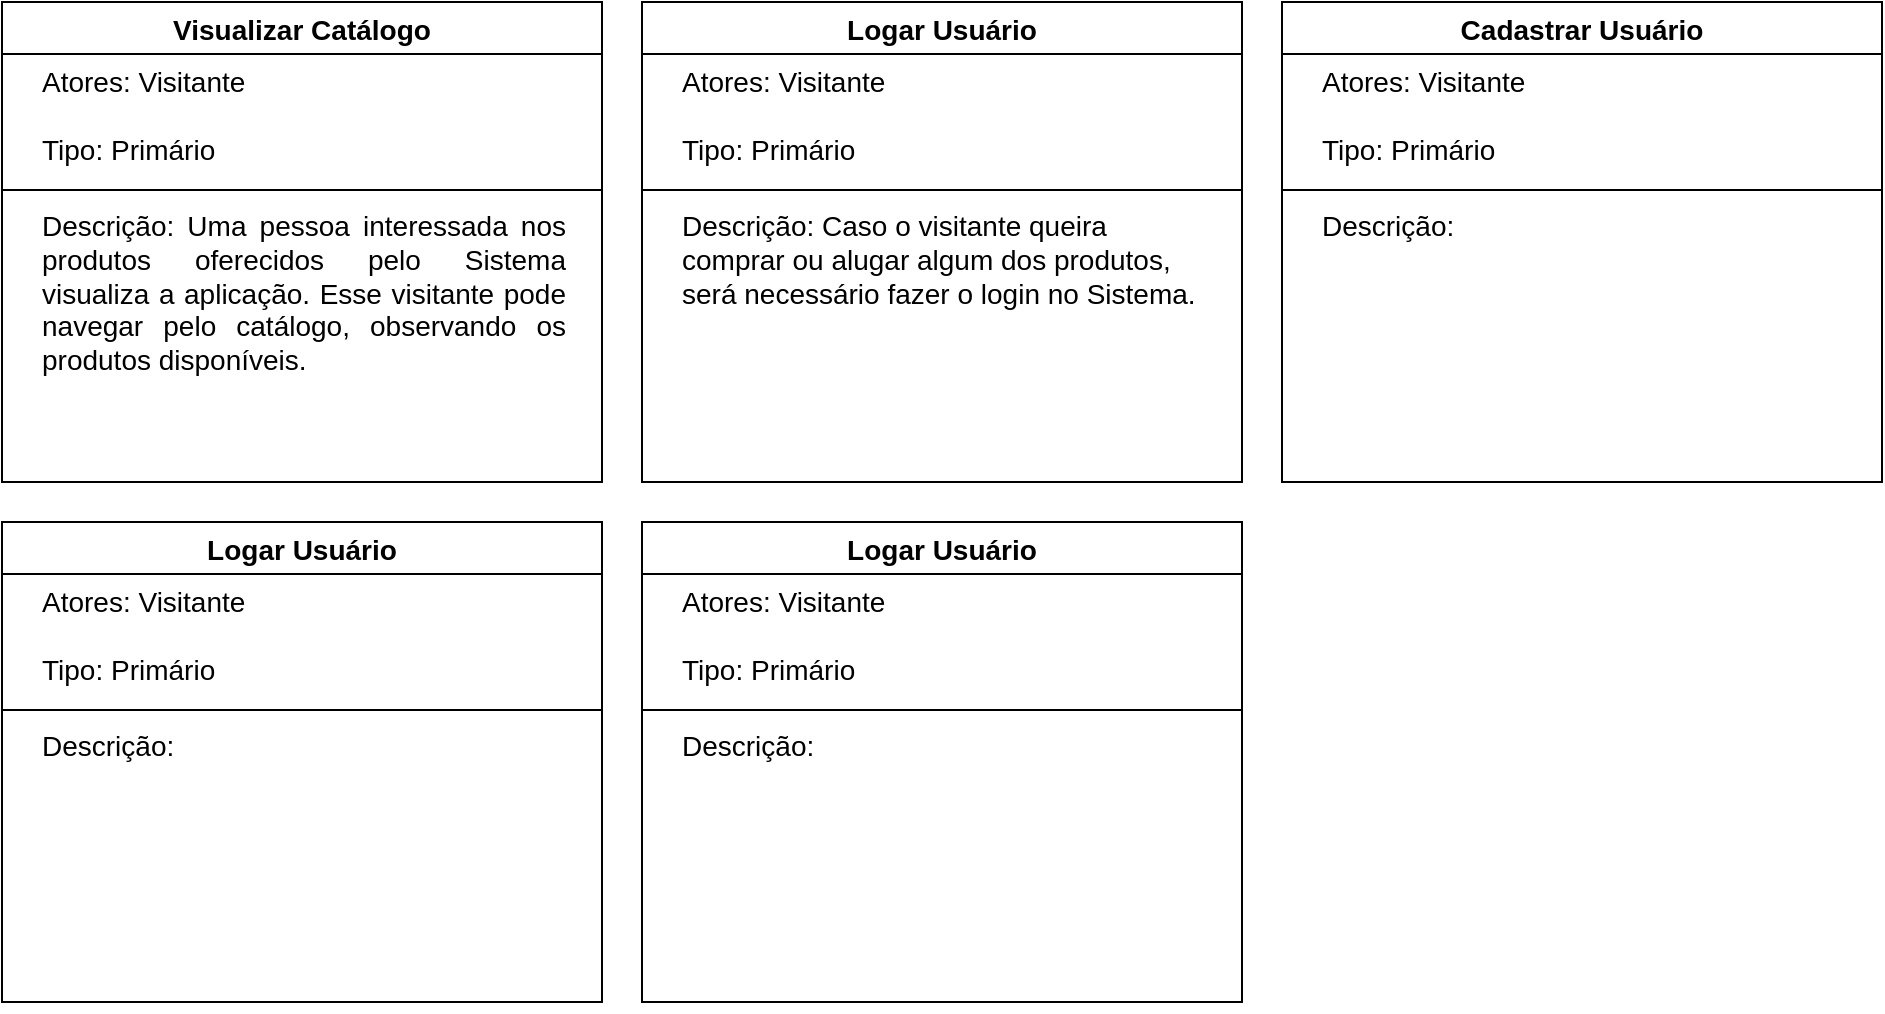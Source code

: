 <mxfile version="26.2.5">
  <diagram name="Página-1" id="rn4G-A0xri_nOC2t1jLq">
    <mxGraphModel dx="1428" dy="777" grid="1" gridSize="10" guides="1" tooltips="1" connect="1" arrows="1" fold="1" page="1" pageScale="1" pageWidth="827" pageHeight="1169" math="0" shadow="0">
      <root>
        <mxCell id="0" />
        <mxCell id="1" parent="0" />
        <mxCell id="Zyb6E4_nlxskoEPXZIJf-9" value="Visualizar Catálogo" style="swimlane;fontStyle=1;align=center;verticalAlign=top;childLayout=stackLayout;horizontal=1;startSize=26;horizontalStack=0;resizeParent=1;resizeParentMax=0;resizeLast=0;collapsible=1;marginBottom=0;whiteSpace=wrap;html=1;fontSize=14;labelBackgroundColor=none;spacing=0;spacingLeft=20;spacingBottom=0;spacingTop=1;spacingRight=20;" vertex="1" parent="1">
          <mxGeometry x="50" y="90" width="300" height="240" as="geometry" />
        </mxCell>
        <mxCell id="Zyb6E4_nlxskoEPXZIJf-10" value="Atores: Visitante&amp;nbsp;&lt;div&gt;&lt;br&gt;&lt;div&gt;Tipo: Primário&lt;/div&gt;&lt;/div&gt;" style="text;strokeColor=none;fillColor=none;align=left;verticalAlign=top;spacingLeft=20;spacingRight=20;overflow=hidden;rotatable=0;points=[[0,0.5],[1,0.5]];portConstraint=eastwest;whiteSpace=wrap;html=1;fontSize=14;labelBackgroundColor=none;spacing=0;spacingBottom=0;spacingTop=1;" vertex="1" parent="Zyb6E4_nlxskoEPXZIJf-9">
          <mxGeometry y="26" width="300" height="64" as="geometry" />
        </mxCell>
        <mxCell id="Zyb6E4_nlxskoEPXZIJf-11" value="" style="line;strokeWidth=1;fillColor=none;align=left;verticalAlign=middle;spacingTop=1;spacingLeft=20;spacingRight=20;rotatable=0;labelPosition=right;points=[];portConstraint=eastwest;strokeColor=inherit;fontSize=14;labelBackgroundColor=none;spacing=0;spacingBottom=0;" vertex="1" parent="Zyb6E4_nlxskoEPXZIJf-9">
          <mxGeometry y="90" width="300" height="8" as="geometry" />
        </mxCell>
        <mxCell id="Zyb6E4_nlxskoEPXZIJf-12" value="&lt;div style=&quot;text-align: justify;&quot;&gt;&lt;span style=&quot;color: light-dark(rgb(0, 0, 0), rgb(255, 255, 255));&quot;&gt;Descrição: Uma pessoa interessada nos produtos oferecidos pelo Sistema visualiza a aplicação. Esse visitante pode navegar pelo catálogo, observando os produtos disponíveis.&amp;nbsp;&lt;/span&gt;&lt;/div&gt;&lt;div&gt;&lt;br&gt;&lt;/div&gt;" style="text;strokeColor=none;fillColor=none;align=left;verticalAlign=top;spacingLeft=20;spacingRight=20;overflow=hidden;rotatable=0;points=[[0,0.5],[1,0.5]];portConstraint=eastwest;whiteSpace=wrap;html=1;fontSize=14;labelBackgroundColor=none;spacing=0;spacingBottom=0;spacingTop=1;" vertex="1" parent="Zyb6E4_nlxskoEPXZIJf-9">
          <mxGeometry y="98" width="300" height="142" as="geometry" />
        </mxCell>
        <mxCell id="Zyb6E4_nlxskoEPXZIJf-26" value="Logar Usuário" style="swimlane;fontStyle=1;align=center;verticalAlign=top;childLayout=stackLayout;horizontal=1;startSize=26;horizontalStack=0;resizeParent=1;resizeParentMax=0;resizeLast=0;collapsible=1;marginBottom=0;whiteSpace=wrap;html=1;fontSize=14;labelBackgroundColor=none;spacing=0;spacingLeft=20;spacingBottom=0;spacingTop=1;spacingRight=20;" vertex="1" parent="1">
          <mxGeometry x="370" y="90" width="300" height="240" as="geometry" />
        </mxCell>
        <mxCell id="Zyb6E4_nlxskoEPXZIJf-27" value="Atores: Visitante&amp;nbsp;&lt;div&gt;&lt;br&gt;&lt;div&gt;Tipo: Primário&lt;/div&gt;&lt;/div&gt;" style="text;strokeColor=none;fillColor=none;align=left;verticalAlign=top;spacingLeft=20;spacingRight=20;overflow=hidden;rotatable=0;points=[[0,0.5],[1,0.5]];portConstraint=eastwest;whiteSpace=wrap;html=1;fontSize=14;labelBackgroundColor=none;spacing=0;spacingBottom=0;spacingTop=1;" vertex="1" parent="Zyb6E4_nlxskoEPXZIJf-26">
          <mxGeometry y="26" width="300" height="64" as="geometry" />
        </mxCell>
        <mxCell id="Zyb6E4_nlxskoEPXZIJf-28" value="" style="line;strokeWidth=1;fillColor=none;align=left;verticalAlign=middle;spacingTop=1;spacingLeft=20;spacingRight=20;rotatable=0;labelPosition=right;points=[];portConstraint=eastwest;strokeColor=inherit;fontSize=14;labelBackgroundColor=none;spacing=0;spacingBottom=0;" vertex="1" parent="Zyb6E4_nlxskoEPXZIJf-26">
          <mxGeometry y="90" width="300" height="8" as="geometry" />
        </mxCell>
        <mxCell id="Zyb6E4_nlxskoEPXZIJf-29" value="Descrição: Caso o visitante queira comprar ou alugar algum dos produtos, será necessário fazer o login no Sistema.&amp;nbsp; &amp;nbsp;&lt;div&gt;&lt;br&gt;&lt;/div&gt;" style="text;strokeColor=none;fillColor=none;align=left;verticalAlign=top;spacingLeft=20;spacingRight=20;overflow=hidden;rotatable=0;points=[[0,0.5],[1,0.5]];portConstraint=eastwest;whiteSpace=wrap;html=1;fontSize=14;labelBackgroundColor=none;spacing=0;spacingBottom=0;spacingTop=1;" vertex="1" parent="Zyb6E4_nlxskoEPXZIJf-26">
          <mxGeometry y="98" width="300" height="142" as="geometry" />
        </mxCell>
        <mxCell id="Zyb6E4_nlxskoEPXZIJf-40" value="Logar Usuário" style="swimlane;fontStyle=1;align=center;verticalAlign=top;childLayout=stackLayout;horizontal=1;startSize=26;horizontalStack=0;resizeParent=1;resizeParentMax=0;resizeLast=0;collapsible=1;marginBottom=0;whiteSpace=wrap;html=1;fontSize=14;labelBackgroundColor=none;spacing=0;spacingLeft=20;spacingBottom=0;spacingTop=1;spacingRight=20;" vertex="1" parent="1">
          <mxGeometry x="370" y="350" width="300" height="240" as="geometry" />
        </mxCell>
        <mxCell id="Zyb6E4_nlxskoEPXZIJf-41" value="Atores: Visitante&amp;nbsp;&lt;div&gt;&lt;br&gt;&lt;div&gt;Tipo: Primário&lt;/div&gt;&lt;/div&gt;" style="text;strokeColor=none;fillColor=none;align=left;verticalAlign=top;spacingLeft=20;spacingRight=20;overflow=hidden;rotatable=0;points=[[0,0.5],[1,0.5]];portConstraint=eastwest;whiteSpace=wrap;html=1;fontSize=14;labelBackgroundColor=none;spacing=0;spacingBottom=0;spacingTop=1;" vertex="1" parent="Zyb6E4_nlxskoEPXZIJf-40">
          <mxGeometry y="26" width="300" height="64" as="geometry" />
        </mxCell>
        <mxCell id="Zyb6E4_nlxskoEPXZIJf-42" value="" style="line;strokeWidth=1;fillColor=none;align=left;verticalAlign=middle;spacingTop=1;spacingLeft=20;spacingRight=20;rotatable=0;labelPosition=right;points=[];portConstraint=eastwest;strokeColor=inherit;fontSize=14;labelBackgroundColor=none;spacing=0;spacingBottom=0;" vertex="1" parent="Zyb6E4_nlxskoEPXZIJf-40">
          <mxGeometry y="90" width="300" height="8" as="geometry" />
        </mxCell>
        <mxCell id="Zyb6E4_nlxskoEPXZIJf-43" value="Descrição:&amp;nbsp;&lt;div&gt;&lt;br&gt;&lt;/div&gt;" style="text;strokeColor=none;fillColor=none;align=left;verticalAlign=top;spacingLeft=20;spacingRight=20;overflow=hidden;rotatable=0;points=[[0,0.5],[1,0.5]];portConstraint=eastwest;whiteSpace=wrap;html=1;fontSize=14;labelBackgroundColor=none;spacing=0;spacingBottom=0;spacingTop=1;" vertex="1" parent="Zyb6E4_nlxskoEPXZIJf-40">
          <mxGeometry y="98" width="300" height="142" as="geometry" />
        </mxCell>
        <mxCell id="Zyb6E4_nlxskoEPXZIJf-44" value="Logar Usuário" style="swimlane;fontStyle=1;align=center;verticalAlign=top;childLayout=stackLayout;horizontal=1;startSize=26;horizontalStack=0;resizeParent=1;resizeParentMax=0;resizeLast=0;collapsible=1;marginBottom=0;whiteSpace=wrap;html=1;fontSize=14;labelBackgroundColor=none;spacing=0;spacingLeft=20;spacingBottom=0;spacingTop=1;spacingRight=20;" vertex="1" parent="1">
          <mxGeometry x="50" y="350" width="300" height="240" as="geometry" />
        </mxCell>
        <mxCell id="Zyb6E4_nlxskoEPXZIJf-45" value="Atores: Visitante&amp;nbsp;&lt;div&gt;&lt;br&gt;&lt;div&gt;Tipo: Primário&lt;/div&gt;&lt;/div&gt;" style="text;strokeColor=none;fillColor=none;align=left;verticalAlign=top;spacingLeft=20;spacingRight=20;overflow=hidden;rotatable=0;points=[[0,0.5],[1,0.5]];portConstraint=eastwest;whiteSpace=wrap;html=1;fontSize=14;labelBackgroundColor=none;spacing=0;spacingBottom=0;spacingTop=1;" vertex="1" parent="Zyb6E4_nlxskoEPXZIJf-44">
          <mxGeometry y="26" width="300" height="64" as="geometry" />
        </mxCell>
        <mxCell id="Zyb6E4_nlxskoEPXZIJf-46" value="" style="line;strokeWidth=1;fillColor=none;align=left;verticalAlign=middle;spacingTop=1;spacingLeft=20;spacingRight=20;rotatable=0;labelPosition=right;points=[];portConstraint=eastwest;strokeColor=inherit;fontSize=14;labelBackgroundColor=none;spacing=0;spacingBottom=0;" vertex="1" parent="Zyb6E4_nlxskoEPXZIJf-44">
          <mxGeometry y="90" width="300" height="8" as="geometry" />
        </mxCell>
        <mxCell id="Zyb6E4_nlxskoEPXZIJf-47" value="Descrição:&amp;nbsp;&lt;div&gt;&lt;br&gt;&lt;/div&gt;" style="text;strokeColor=none;fillColor=none;align=left;verticalAlign=top;spacingLeft=20;spacingRight=20;overflow=hidden;rotatable=0;points=[[0,0.5],[1,0.5]];portConstraint=eastwest;whiteSpace=wrap;html=1;fontSize=14;labelBackgroundColor=none;spacing=0;spacingBottom=0;spacingTop=1;" vertex="1" parent="Zyb6E4_nlxskoEPXZIJf-44">
          <mxGeometry y="98" width="300" height="142" as="geometry" />
        </mxCell>
        <mxCell id="Zyb6E4_nlxskoEPXZIJf-48" value="Cadastrar Usuário" style="swimlane;fontStyle=1;align=center;verticalAlign=top;childLayout=stackLayout;horizontal=1;startSize=26;horizontalStack=0;resizeParent=1;resizeParentMax=0;resizeLast=0;collapsible=1;marginBottom=0;whiteSpace=wrap;html=1;fontSize=14;labelBackgroundColor=none;spacing=0;spacingLeft=20;spacingBottom=0;spacingTop=1;spacingRight=20;" vertex="1" parent="1">
          <mxGeometry x="690" y="90" width="300" height="240" as="geometry" />
        </mxCell>
        <mxCell id="Zyb6E4_nlxskoEPXZIJf-49" value="Atores: Visitante&amp;nbsp;&lt;div&gt;&lt;br&gt;&lt;div&gt;Tipo: Primário&lt;/div&gt;&lt;/div&gt;" style="text;strokeColor=none;fillColor=none;align=left;verticalAlign=top;spacingLeft=20;spacingRight=20;overflow=hidden;rotatable=0;points=[[0,0.5],[1,0.5]];portConstraint=eastwest;whiteSpace=wrap;html=1;fontSize=14;labelBackgroundColor=none;spacing=0;spacingBottom=0;spacingTop=1;" vertex="1" parent="Zyb6E4_nlxskoEPXZIJf-48">
          <mxGeometry y="26" width="300" height="64" as="geometry" />
        </mxCell>
        <mxCell id="Zyb6E4_nlxskoEPXZIJf-50" value="" style="line;strokeWidth=1;fillColor=none;align=left;verticalAlign=middle;spacingTop=1;spacingLeft=20;spacingRight=20;rotatable=0;labelPosition=right;points=[];portConstraint=eastwest;strokeColor=inherit;fontSize=14;labelBackgroundColor=none;spacing=0;spacingBottom=0;" vertex="1" parent="Zyb6E4_nlxskoEPXZIJf-48">
          <mxGeometry y="90" width="300" height="8" as="geometry" />
        </mxCell>
        <mxCell id="Zyb6E4_nlxskoEPXZIJf-51" value="Descrição:&amp;nbsp;&lt;div&gt;&lt;br&gt;&lt;/div&gt;" style="text;strokeColor=none;fillColor=none;align=left;verticalAlign=top;spacingLeft=20;spacingRight=20;overflow=hidden;rotatable=0;points=[[0,0.5],[1,0.5]];portConstraint=eastwest;whiteSpace=wrap;html=1;fontSize=14;labelBackgroundColor=none;spacing=0;spacingBottom=0;spacingTop=1;" vertex="1" parent="Zyb6E4_nlxskoEPXZIJf-48">
          <mxGeometry y="98" width="300" height="142" as="geometry" />
        </mxCell>
      </root>
    </mxGraphModel>
  </diagram>
</mxfile>
